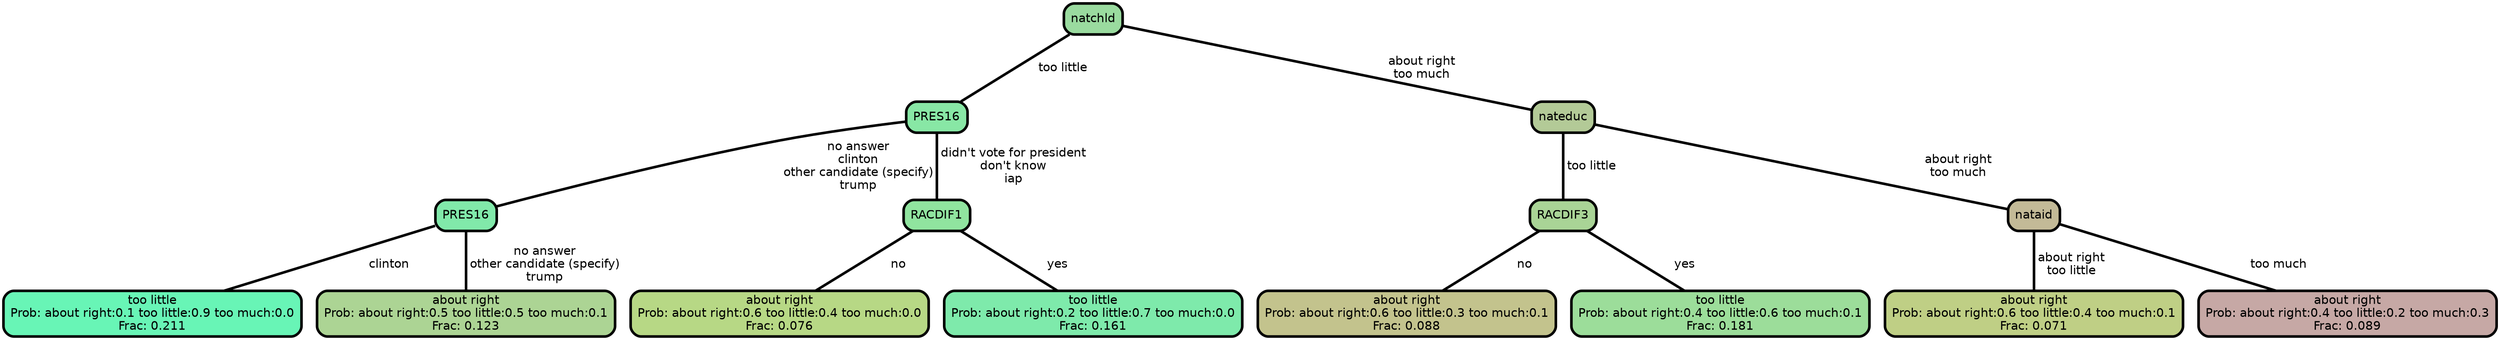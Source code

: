 graph Tree {
node [shape=box, style="filled, rounded",color="black",penwidth="3",fontcolor="black",                 fontname=helvetica] ;
graph [ranksep="0 equally", splines=straight,                 bgcolor=transparent, dpi=200] ;
edge [fontname=helvetica, color=black] ;
0 [label="too little
Prob: about right:0.1 too little:0.9 too much:0.0
Frac: 0.211", fillcolor="#68f5b6"] ;
1 [label="PRES16", fillcolor="#81e9aa"] ;
2 [label="about right
Prob: about right:0.5 too little:0.5 too much:0.1
Frac: 0.123", fillcolor="#acd494"] ;
3 [label="PRES16", fillcolor="#88e7a5"] ;
4 [label="about right
Prob: about right:0.6 too little:0.4 too much:0.0
Frac: 0.076", fillcolor="#b7d885"] ;
5 [label="RACDIF1", fillcolor="#90e49f"] ;
6 [label="too little
Prob: about right:0.2 too little:0.7 too much:0.0
Frac: 0.161", fillcolor="#7eeaab"] ;
7 [label="natchld", fillcolor="#9adb9f"] ;
8 [label="about right
Prob: about right:0.6 too little:0.3 too much:0.1
Frac: 0.088", fillcolor="#c3c38d"] ;
9 [label="RACDIF3", fillcolor="#a9d496"] ;
10 [label="too little
Prob: about right:0.4 too little:0.6 too much:0.1
Frac: 0.181", fillcolor="#9cdd9a"] ;
11 [label="nateduc", fillcolor="#b3ca97"] ;
12 [label="about right
Prob: about right:0.6 too little:0.4 too much:0.1
Frac: 0.071", fillcolor="#bfcf85"] ;
13 [label="nataid", fillcolor="#c3ba97"] ;
14 [label="about right
Prob: about right:0.4 too little:0.2 too much:0.3
Frac: 0.089", fillcolor="#c6a8a5"] ;
1 -- 0 [label=" clinton",penwidth=3] ;
1 -- 2 [label=" no answer\n other candidate (specify)\n trump",penwidth=3] ;
3 -- 1 [label=" no answer\n clinton\n other candidate (specify)\n trump",penwidth=3] ;
3 -- 5 [label=" didn't vote for president\n don't know\n iap",penwidth=3] ;
5 -- 4 [label=" no",penwidth=3] ;
5 -- 6 [label=" yes",penwidth=3] ;
7 -- 3 [label=" too little",penwidth=3] ;
7 -- 11 [label=" about right\n too much",penwidth=3] ;
9 -- 8 [label=" no",penwidth=3] ;
9 -- 10 [label=" yes",penwidth=3] ;
11 -- 9 [label=" too little",penwidth=3] ;
11 -- 13 [label=" about right\n too much",penwidth=3] ;
13 -- 12 [label=" about right\n too little",penwidth=3] ;
13 -- 14 [label=" too much",penwidth=3] ;
{rank = same;}}